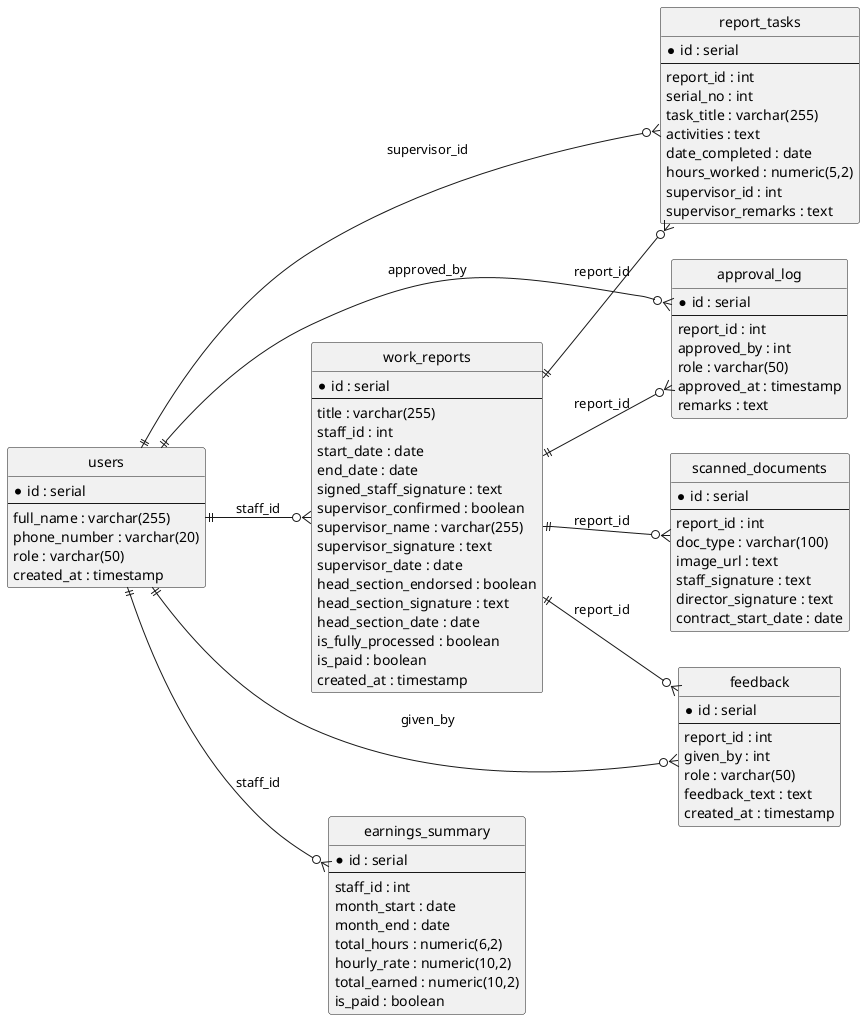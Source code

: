 @startuml
' Database schema for work report system
left to right direction
hide circle

entity "users" {
    *id : serial
    --
    full_name : varchar(255)
    phone_number : varchar(20)
    role : varchar(50)
    created_at : timestamp
}

entity "work_reports" {
    *id : serial
    --
    title : varchar(255)
    staff_id : int
    start_date : date
    end_date : date
    signed_staff_signature : text
    supervisor_confirmed : boolean
    supervisor_name : varchar(255)
    supervisor_signature : text
    supervisor_date : date
    head_section_endorsed : boolean
    head_section_signature : text
    head_section_date : date
    is_fully_processed : boolean
    is_paid : boolean
    created_at : timestamp
}

entity "report_tasks" {
    *id : serial
    --
    report_id : int
    serial_no : int
    task_title : varchar(255)
    activities : text
    date_completed : date
    hours_worked : numeric(5,2)
    supervisor_id : int
    supervisor_remarks : text
}

entity "scanned_documents" {
    *id : serial
    --
    report_id : int
    doc_type : varchar(100)
    image_url : text
    staff_signature : text
    director_signature : text
    contract_start_date : date
}

entity "approval_log" {
    *id : serial
    --
    report_id : int
    approved_by : int
    role : varchar(50)
    approved_at : timestamp
    remarks : text
}

entity "earnings_summary" {
    *id : serial
    --
    staff_id : int
    month_start : date
    month_end : date
    total_hours : numeric(6,2)
    hourly_rate : numeric(10,2)
    total_earned : numeric(10,2)
    is_paid : boolean
}

entity "feedback" {
    *id : serial
    --
    report_id : int
    given_by : int
    role : varchar(50)
    feedback_text : text
    created_at : timestamp
}

users ||--o{ work_reports : "staff_id"
work_reports ||--o{ report_tasks : "report_id"
work_reports ||--o{ scanned_documents : "report_id"
work_reports ||--o{ approval_log : "report_id"
users ||--o{ approval_log : "approved_by"
users ||--o{ report_tasks : "supervisor_id"
users ||--o{ earnings_summary : "staff_id"
work_reports ||--o{ feedback : "report_id"
users ||--o{ feedback : "given_by"
@enduml
